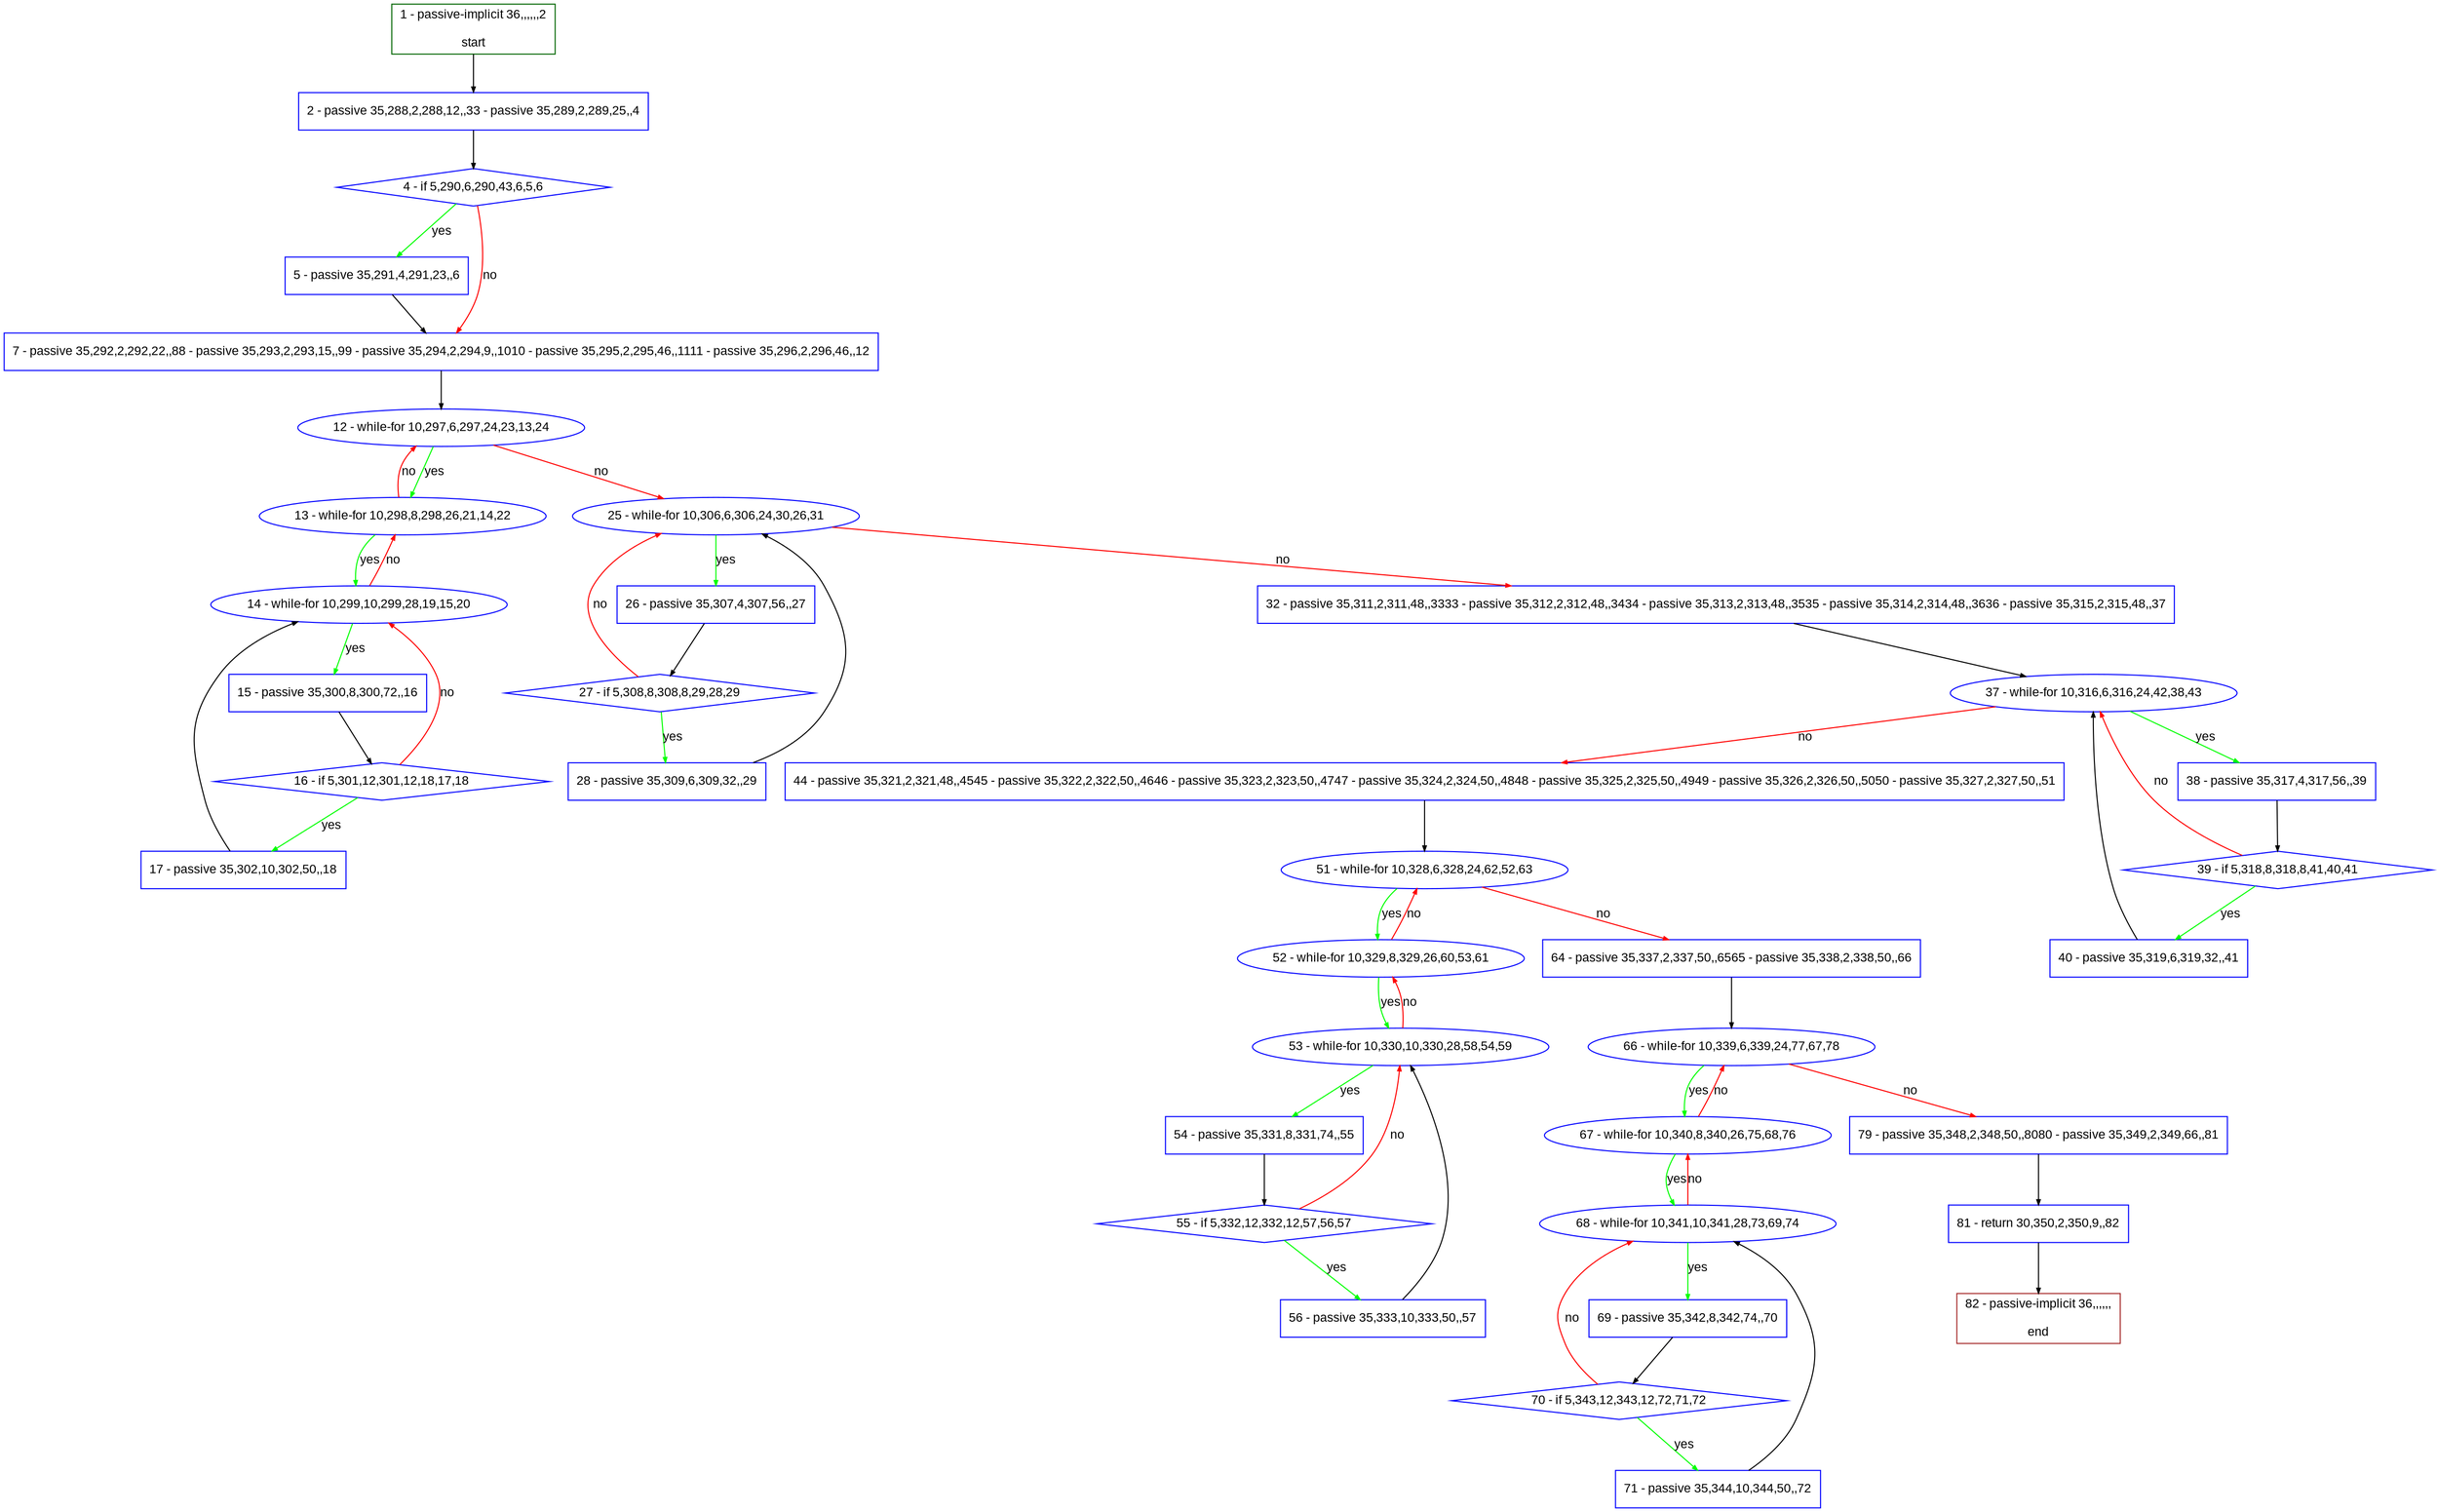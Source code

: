 digraph "" {
  graph [pack="true", label="", fontsize="12", packmode="clust", fontname="Arial", fillcolor="#FFFFCC", bgcolor="white", style="rounded,filled", compound="true"];
  node [node_initialized="no", label="", color="grey", fontsize="12", fillcolor="white", fontname="Arial", style="filled", shape="rectangle", compound="true", fixedsize="false"];
  edge [fontcolor="black", arrowhead="normal", arrowtail="none", arrowsize="0.5", ltail="", label="", color="black", fontsize="12", lhead="", fontname="Arial", dir="forward", compound="true"];
  __N1 [label="2 - passive 35,288,2,288,12,,33 - passive 35,289,2,289,25,,4", color="#0000ff", fillcolor="#ffffff", style="filled", shape="box"];
  __N2 [label="1 - passive-implicit 36,,,,,,2\n\nstart", color="#006400", fillcolor="#ffffff", style="filled", shape="box"];
  __N3 [label="4 - if 5,290,6,290,43,6,5,6", color="#0000ff", fillcolor="#ffffff", style="filled", shape="diamond"];
  __N4 [label="5 - passive 35,291,4,291,23,,6", color="#0000ff", fillcolor="#ffffff", style="filled", shape="box"];
  __N5 [label="7 - passive 35,292,2,292,22,,88 - passive 35,293,2,293,15,,99 - passive 35,294,2,294,9,,1010 - passive 35,295,2,295,46,,1111 - passive 35,296,2,296,46,,12", color="#0000ff", fillcolor="#ffffff", style="filled", shape="box"];
  __N6 [label="12 - while-for 10,297,6,297,24,23,13,24", color="#0000ff", fillcolor="#ffffff", style="filled", shape="oval"];
  __N7 [label="13 - while-for 10,298,8,298,26,21,14,22", color="#0000ff", fillcolor="#ffffff", style="filled", shape="oval"];
  __N8 [label="25 - while-for 10,306,6,306,24,30,26,31", color="#0000ff", fillcolor="#ffffff", style="filled", shape="oval"];
  __N9 [label="14 - while-for 10,299,10,299,28,19,15,20", color="#0000ff", fillcolor="#ffffff", style="filled", shape="oval"];
  __N10 [label="15 - passive 35,300,8,300,72,,16", color="#0000ff", fillcolor="#ffffff", style="filled", shape="box"];
  __N11 [label="16 - if 5,301,12,301,12,18,17,18", color="#0000ff", fillcolor="#ffffff", style="filled", shape="diamond"];
  __N12 [label="17 - passive 35,302,10,302,50,,18", color="#0000ff", fillcolor="#ffffff", style="filled", shape="box"];
  __N13 [label="26 - passive 35,307,4,307,56,,27", color="#0000ff", fillcolor="#ffffff", style="filled", shape="box"];
  __N14 [label="32 - passive 35,311,2,311,48,,3333 - passive 35,312,2,312,48,,3434 - passive 35,313,2,313,48,,3535 - passive 35,314,2,314,48,,3636 - passive 35,315,2,315,48,,37", color="#0000ff", fillcolor="#ffffff", style="filled", shape="box"];
  __N15 [label="27 - if 5,308,8,308,8,29,28,29", color="#0000ff", fillcolor="#ffffff", style="filled", shape="diamond"];
  __N16 [label="28 - passive 35,309,6,309,32,,29", color="#0000ff", fillcolor="#ffffff", style="filled", shape="box"];
  __N17 [label="37 - while-for 10,316,6,316,24,42,38,43", color="#0000ff", fillcolor="#ffffff", style="filled", shape="oval"];
  __N18 [label="38 - passive 35,317,4,317,56,,39", color="#0000ff", fillcolor="#ffffff", style="filled", shape="box"];
  __N19 [label="44 - passive 35,321,2,321,48,,4545 - passive 35,322,2,322,50,,4646 - passive 35,323,2,323,50,,4747 - passive 35,324,2,324,50,,4848 - passive 35,325,2,325,50,,4949 - passive 35,326,2,326,50,,5050 - passive 35,327,2,327,50,,51", color="#0000ff", fillcolor="#ffffff", style="filled", shape="box"];
  __N20 [label="39 - if 5,318,8,318,8,41,40,41", color="#0000ff", fillcolor="#ffffff", style="filled", shape="diamond"];
  __N21 [label="40 - passive 35,319,6,319,32,,41", color="#0000ff", fillcolor="#ffffff", style="filled", shape="box"];
  __N22 [label="51 - while-for 10,328,6,328,24,62,52,63", color="#0000ff", fillcolor="#ffffff", style="filled", shape="oval"];
  __N23 [label="52 - while-for 10,329,8,329,26,60,53,61", color="#0000ff", fillcolor="#ffffff", style="filled", shape="oval"];
  __N24 [label="64 - passive 35,337,2,337,50,,6565 - passive 35,338,2,338,50,,66", color="#0000ff", fillcolor="#ffffff", style="filled", shape="box"];
  __N25 [label="53 - while-for 10,330,10,330,28,58,54,59", color="#0000ff", fillcolor="#ffffff", style="filled", shape="oval"];
  __N26 [label="54 - passive 35,331,8,331,74,,55", color="#0000ff", fillcolor="#ffffff", style="filled", shape="box"];
  __N27 [label="55 - if 5,332,12,332,12,57,56,57", color="#0000ff", fillcolor="#ffffff", style="filled", shape="diamond"];
  __N28 [label="56 - passive 35,333,10,333,50,,57", color="#0000ff", fillcolor="#ffffff", style="filled", shape="box"];
  __N29 [label="66 - while-for 10,339,6,339,24,77,67,78", color="#0000ff", fillcolor="#ffffff", style="filled", shape="oval"];
  __N30 [label="67 - while-for 10,340,8,340,26,75,68,76", color="#0000ff", fillcolor="#ffffff", style="filled", shape="oval"];
  __N31 [label="79 - passive 35,348,2,348,50,,8080 - passive 35,349,2,349,66,,81", color="#0000ff", fillcolor="#ffffff", style="filled", shape="box"];
  __N32 [label="68 - while-for 10,341,10,341,28,73,69,74", color="#0000ff", fillcolor="#ffffff", style="filled", shape="oval"];
  __N33 [label="69 - passive 35,342,8,342,74,,70", color="#0000ff", fillcolor="#ffffff", style="filled", shape="box"];
  __N34 [label="70 - if 5,343,12,343,12,72,71,72", color="#0000ff", fillcolor="#ffffff", style="filled", shape="diamond"];
  __N35 [label="71 - passive 35,344,10,344,50,,72", color="#0000ff", fillcolor="#ffffff", style="filled", shape="box"];
  __N36 [label="81 - return 30,350,2,350,9,,82", color="#0000ff", fillcolor="#ffffff", style="filled", shape="box"];
  __N37 [label="82 - passive-implicit 36,,,,,,\n\nend", color="#a52a2a", fillcolor="#ffffff", style="filled", shape="box"];
  __N2 -> __N1 [arrowhead="normal", arrowtail="none", color="#000000", label="", dir="forward"];
  __N1 -> __N3 [arrowhead="normal", arrowtail="none", color="#000000", label="", dir="forward"];
  __N3 -> __N4 [arrowhead="normal", arrowtail="none", color="#00ff00", label="yes", dir="forward"];
  __N3 -> __N5 [arrowhead="normal", arrowtail="none", color="#ff0000", label="no", dir="forward"];
  __N4 -> __N5 [arrowhead="normal", arrowtail="none", color="#000000", label="", dir="forward"];
  __N5 -> __N6 [arrowhead="normal", arrowtail="none", color="#000000", label="", dir="forward"];
  __N6 -> __N7 [arrowhead="normal", arrowtail="none", color="#00ff00", label="yes", dir="forward"];
  __N7 -> __N6 [arrowhead="normal", arrowtail="none", color="#ff0000", label="no", dir="forward"];
  __N6 -> __N8 [arrowhead="normal", arrowtail="none", color="#ff0000", label="no", dir="forward"];
  __N7 -> __N9 [arrowhead="normal", arrowtail="none", color="#00ff00", label="yes", dir="forward"];
  __N9 -> __N7 [arrowhead="normal", arrowtail="none", color="#ff0000", label="no", dir="forward"];
  __N9 -> __N10 [arrowhead="normal", arrowtail="none", color="#00ff00", label="yes", dir="forward"];
  __N10 -> __N11 [arrowhead="normal", arrowtail="none", color="#000000", label="", dir="forward"];
  __N11 -> __N9 [arrowhead="normal", arrowtail="none", color="#ff0000", label="no", dir="forward"];
  __N11 -> __N12 [arrowhead="normal", arrowtail="none", color="#00ff00", label="yes", dir="forward"];
  __N12 -> __N9 [arrowhead="normal", arrowtail="none", color="#000000", label="", dir="forward"];
  __N8 -> __N13 [arrowhead="normal", arrowtail="none", color="#00ff00", label="yes", dir="forward"];
  __N8 -> __N14 [arrowhead="normal", arrowtail="none", color="#ff0000", label="no", dir="forward"];
  __N13 -> __N15 [arrowhead="normal", arrowtail="none", color="#000000", label="", dir="forward"];
  __N15 -> __N8 [arrowhead="normal", arrowtail="none", color="#ff0000", label="no", dir="forward"];
  __N15 -> __N16 [arrowhead="normal", arrowtail="none", color="#00ff00", label="yes", dir="forward"];
  __N16 -> __N8 [arrowhead="normal", arrowtail="none", color="#000000", label="", dir="forward"];
  __N14 -> __N17 [arrowhead="normal", arrowtail="none", color="#000000", label="", dir="forward"];
  __N17 -> __N18 [arrowhead="normal", arrowtail="none", color="#00ff00", label="yes", dir="forward"];
  __N17 -> __N19 [arrowhead="normal", arrowtail="none", color="#ff0000", label="no", dir="forward"];
  __N18 -> __N20 [arrowhead="normal", arrowtail="none", color="#000000", label="", dir="forward"];
  __N20 -> __N17 [arrowhead="normal", arrowtail="none", color="#ff0000", label="no", dir="forward"];
  __N20 -> __N21 [arrowhead="normal", arrowtail="none", color="#00ff00", label="yes", dir="forward"];
  __N21 -> __N17 [arrowhead="normal", arrowtail="none", color="#000000", label="", dir="forward"];
  __N19 -> __N22 [arrowhead="normal", arrowtail="none", color="#000000", label="", dir="forward"];
  __N22 -> __N23 [arrowhead="normal", arrowtail="none", color="#00ff00", label="yes", dir="forward"];
  __N23 -> __N22 [arrowhead="normal", arrowtail="none", color="#ff0000", label="no", dir="forward"];
  __N22 -> __N24 [arrowhead="normal", arrowtail="none", color="#ff0000", label="no", dir="forward"];
  __N23 -> __N25 [arrowhead="normal", arrowtail="none", color="#00ff00", label="yes", dir="forward"];
  __N25 -> __N23 [arrowhead="normal", arrowtail="none", color="#ff0000", label="no", dir="forward"];
  __N25 -> __N26 [arrowhead="normal", arrowtail="none", color="#00ff00", label="yes", dir="forward"];
  __N26 -> __N27 [arrowhead="normal", arrowtail="none", color="#000000", label="", dir="forward"];
  __N27 -> __N25 [arrowhead="normal", arrowtail="none", color="#ff0000", label="no", dir="forward"];
  __N27 -> __N28 [arrowhead="normal", arrowtail="none", color="#00ff00", label="yes", dir="forward"];
  __N28 -> __N25 [arrowhead="normal", arrowtail="none", color="#000000", label="", dir="forward"];
  __N24 -> __N29 [arrowhead="normal", arrowtail="none", color="#000000", label="", dir="forward"];
  __N29 -> __N30 [arrowhead="normal", arrowtail="none", color="#00ff00", label="yes", dir="forward"];
  __N30 -> __N29 [arrowhead="normal", arrowtail="none", color="#ff0000", label="no", dir="forward"];
  __N29 -> __N31 [arrowhead="normal", arrowtail="none", color="#ff0000", label="no", dir="forward"];
  __N30 -> __N32 [arrowhead="normal", arrowtail="none", color="#00ff00", label="yes", dir="forward"];
  __N32 -> __N30 [arrowhead="normal", arrowtail="none", color="#ff0000", label="no", dir="forward"];
  __N32 -> __N33 [arrowhead="normal", arrowtail="none", color="#00ff00", label="yes", dir="forward"];
  __N33 -> __N34 [arrowhead="normal", arrowtail="none", color="#000000", label="", dir="forward"];
  __N34 -> __N32 [arrowhead="normal", arrowtail="none", color="#ff0000", label="no", dir="forward"];
  __N34 -> __N35 [arrowhead="normal", arrowtail="none", color="#00ff00", label="yes", dir="forward"];
  __N35 -> __N32 [arrowhead="normal", arrowtail="none", color="#000000", label="", dir="forward"];
  __N31 -> __N36 [arrowhead="normal", arrowtail="none", color="#000000", label="", dir="forward"];
  __N36 -> __N37 [arrowhead="normal", arrowtail="none", color="#000000", label="", dir="forward"];
}
